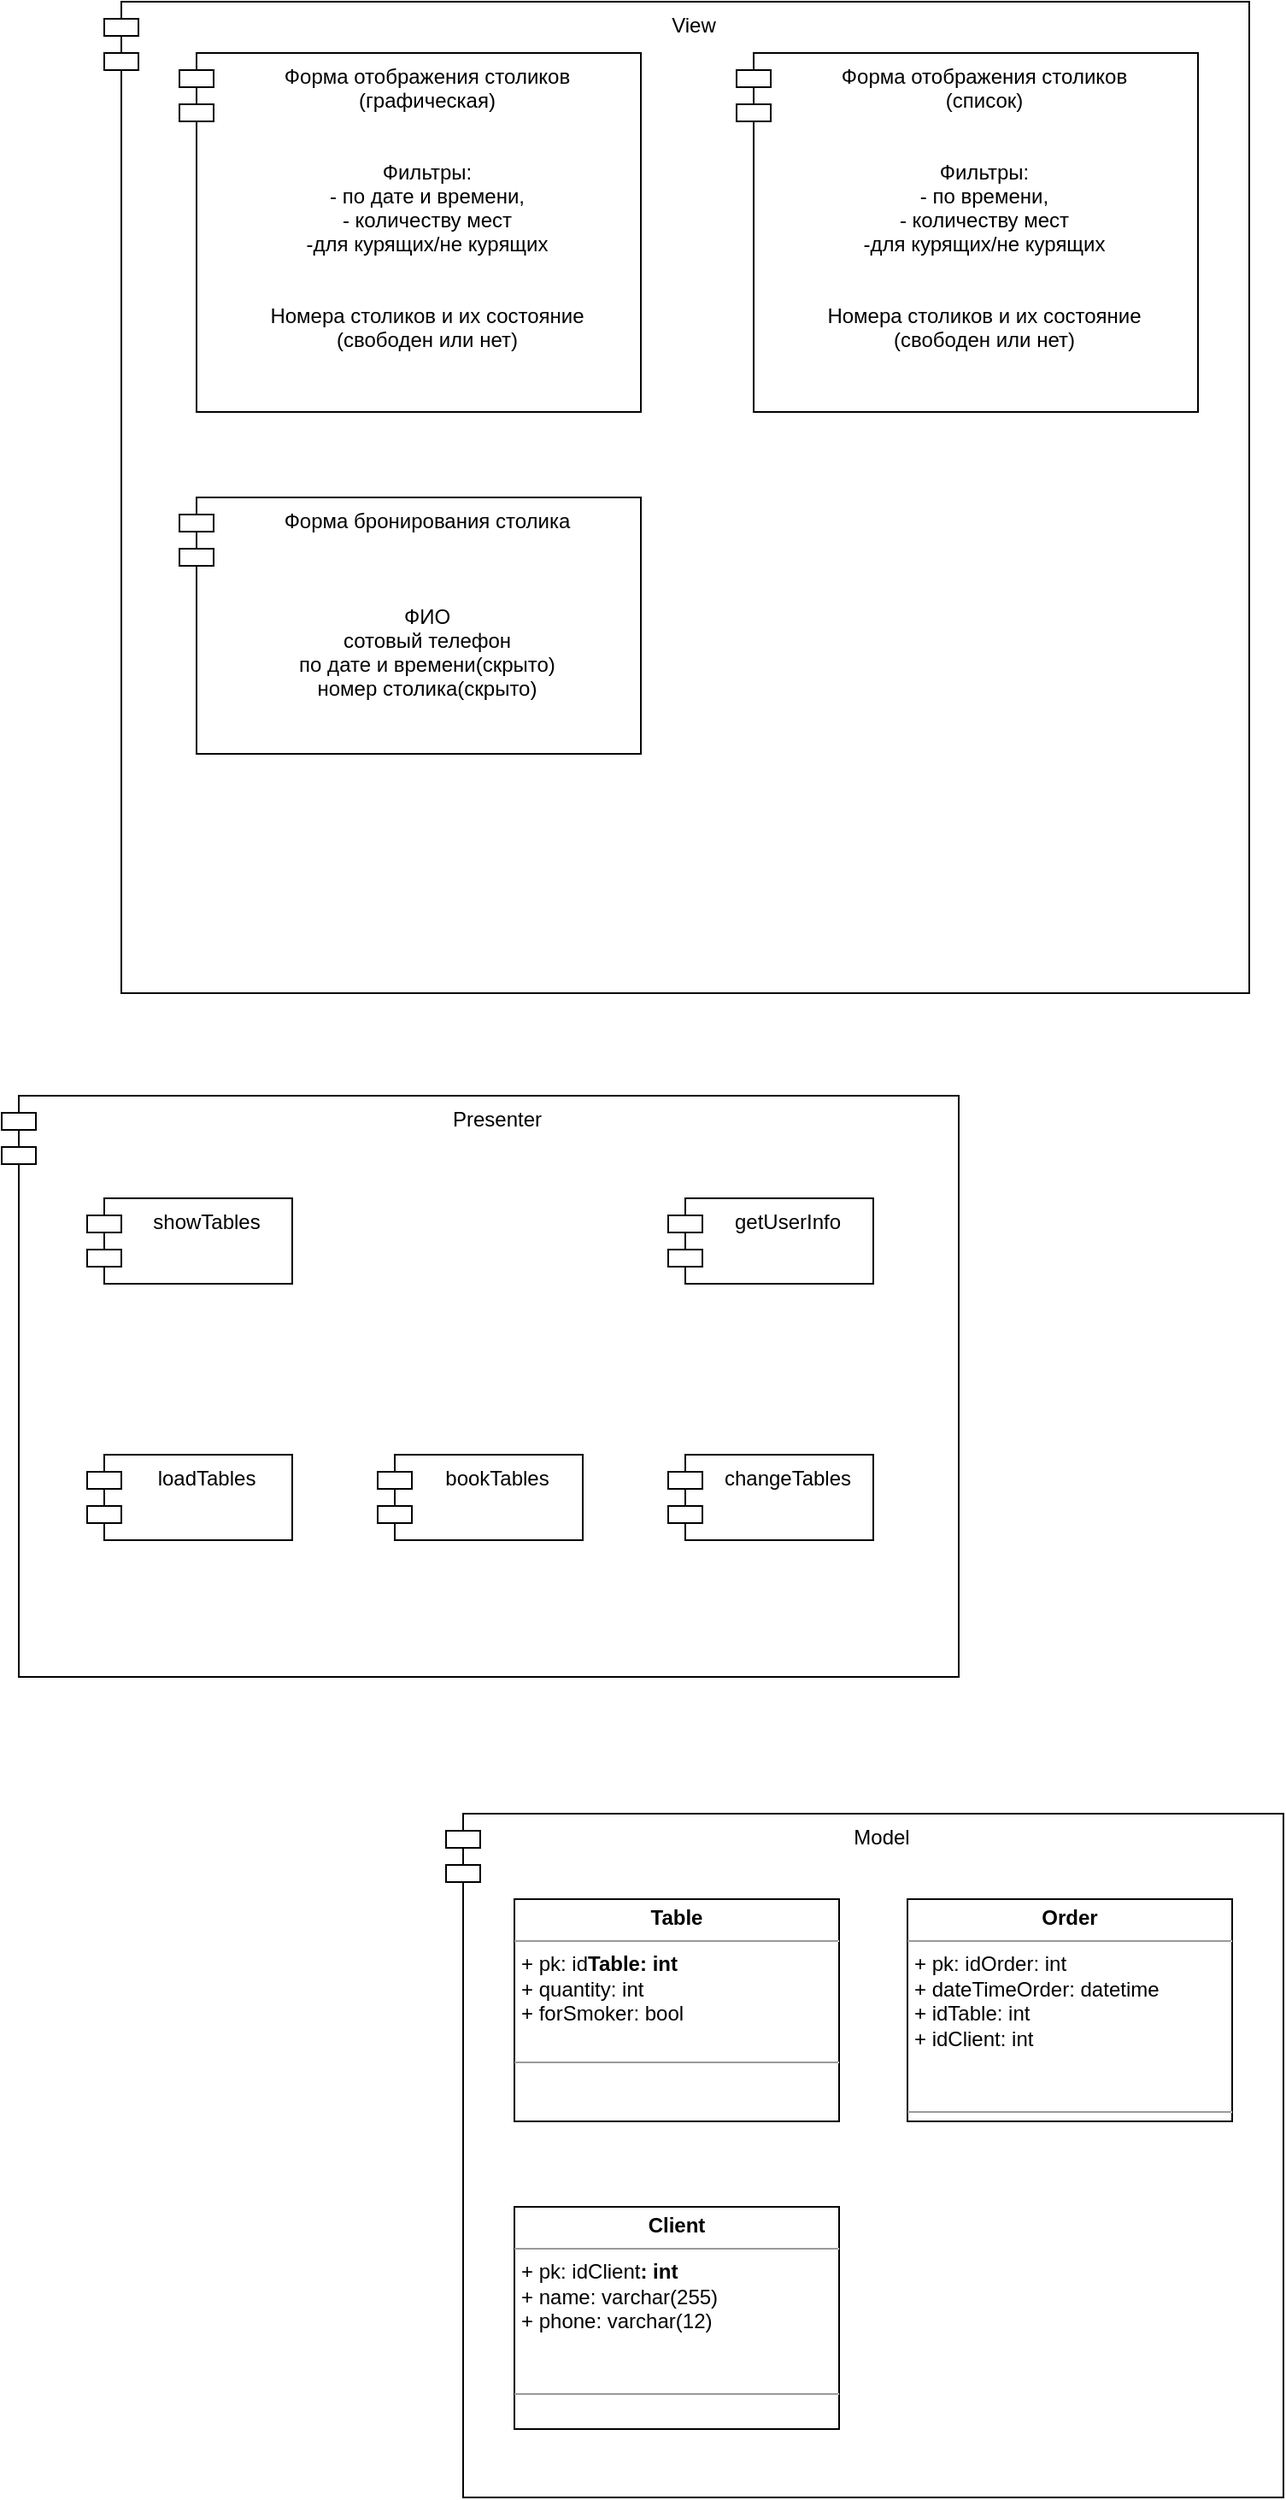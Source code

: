 <mxfile version="13.9.9" type="device"><diagram id="7eJQIwK-DXjWNjy8Pto3" name="Основная схема"><mxGraphModel dx="1086" dy="776" grid="1" gridSize="10" guides="1" tooltips="1" connect="1" arrows="1" fold="1" page="1" pageScale="1" pageWidth="827" pageHeight="1169" math="0" shadow="0"><root><mxCell id="0"/><mxCell id="1" parent="0"/><mxCell id="r2MeUaGdnn08X6kouXnT-1" value="View" style="shape=module;align=left;spacingLeft=20;align=center;verticalAlign=top;" parent="1" vertex="1"><mxGeometry x="100" y="240" width="670" height="580" as="geometry"/></mxCell><mxCell id="r2MeUaGdnn08X6kouXnT-2" value="Presenter" style="shape=module;align=left;spacingLeft=20;align=center;verticalAlign=top;" parent="1" vertex="1"><mxGeometry x="40" y="880" width="560" height="340" as="geometry"/></mxCell><mxCell id="r2MeUaGdnn08X6kouXnT-3" value="Model" style="shape=module;align=left;spacingLeft=20;align=center;verticalAlign=top;" parent="1" vertex="1"><mxGeometry x="300" y="1300" width="490" height="400" as="geometry"/></mxCell><mxCell id="r2MeUaGdnn08X6kouXnT-5" value="showTables" style="shape=module;align=left;spacingLeft=20;align=center;verticalAlign=top;" parent="1" vertex="1"><mxGeometry x="90" y="940" width="120" height="50" as="geometry"/></mxCell><mxCell id="r2MeUaGdnn08X6kouXnT-6" value="getUserInfo&#10;" style="shape=module;align=left;spacingLeft=20;align=center;verticalAlign=top;" parent="1" vertex="1"><mxGeometry x="430" y="940" width="120" height="50" as="geometry"/></mxCell><mxCell id="r2MeUaGdnn08X6kouXnT-7" value="loadTables" style="shape=module;align=left;spacingLeft=20;align=center;verticalAlign=top;" parent="1" vertex="1"><mxGeometry x="90" y="1090" width="120" height="50" as="geometry"/></mxCell><mxCell id="r2MeUaGdnn08X6kouXnT-9" value="bookTables" style="shape=module;align=left;spacingLeft=20;align=center;verticalAlign=top;" parent="1" vertex="1"><mxGeometry x="260" y="1090" width="120" height="50" as="geometry"/></mxCell><mxCell id="r2MeUaGdnn08X6kouXnT-10" value="changeTables" style="shape=module;align=left;spacingLeft=20;align=center;verticalAlign=top;" parent="1" vertex="1"><mxGeometry x="430" y="1090" width="120" height="50" as="geometry"/></mxCell><mxCell id="r2MeUaGdnn08X6kouXnT-12" value="&lt;p style=&quot;margin:0px;margin-top:4px;text-align:center;&quot;&gt;&lt;b&gt;Table&lt;/b&gt;&lt;/p&gt;&lt;hr size=&quot;1&quot;&gt;&lt;p style=&quot;margin:0px;margin-left:4px;&quot;&gt;&lt;span style=&quot;background-color: initial;&quot;&gt;+ pk: id&lt;b&gt;Table: int&lt;/b&gt;&lt;/span&gt;&lt;br&gt;&lt;/p&gt;&lt;p style=&quot;margin:0px;margin-left:4px;&quot;&gt;+ quantity: int&lt;/p&gt;&lt;p style=&quot;margin:0px;margin-left:4px;&quot;&gt;+ forSmoker: bool&lt;/p&gt;&lt;p style=&quot;margin:0px;margin-left:4px;&quot;&gt;&lt;br&gt;&lt;/p&gt;&lt;hr size=&quot;1&quot;&gt;&lt;p style=&quot;margin:0px;margin-left:4px;&quot;&gt;&lt;br&gt;&lt;/p&gt;" style="verticalAlign=top;align=left;overflow=fill;fontSize=12;fontFamily=Helvetica;html=1;" parent="1" vertex="1"><mxGeometry x="340" y="1350" width="190" height="130" as="geometry"/></mxCell><mxCell id="r2MeUaGdnn08X6kouXnT-13" value="&lt;p style=&quot;margin:0px;margin-top:4px;text-align:center;&quot;&gt;&lt;b&gt;Order&lt;/b&gt;&lt;/p&gt;&lt;hr size=&quot;1&quot;&gt;&lt;p style=&quot;margin:0px;margin-left:4px;&quot;&gt;&lt;span style=&quot;background-color: initial;&quot;&gt;+ pk: idOrder: int&lt;/span&gt;&lt;/p&gt;&lt;p style=&quot;margin:0px;margin-left:4px;&quot;&gt;&lt;span style=&quot;background-color: initial;&quot;&gt;+ dateTimeOrder: datetime&lt;/span&gt;&lt;br&gt;&lt;/p&gt;&lt;p style=&quot;margin:0px;margin-left:4px;&quot;&gt;&lt;span style=&quot;background-color: initial;&quot;&gt;+ idTable: int&lt;/span&gt;&lt;/p&gt;&lt;p style=&quot;margin:0px;margin-left:4px;&quot;&gt;&lt;span style=&quot;background-color: initial;&quot;&gt;+ idClient: int&lt;/span&gt;&lt;/p&gt;&lt;p style=&quot;margin:0px;margin-left:4px;&quot;&gt;&lt;br&gt;&lt;/p&gt;&lt;p style=&quot;margin:0px;margin-left:4px;&quot;&gt;&lt;br&gt;&lt;/p&gt;&lt;hr size=&quot;1&quot;&gt;&lt;p style=&quot;margin:0px;margin-left:4px;&quot;&gt;&lt;br&gt;&lt;/p&gt;" style="verticalAlign=top;align=left;overflow=fill;fontSize=12;fontFamily=Helvetica;html=1;" parent="1" vertex="1"><mxGeometry x="570" y="1350" width="190" height="130" as="geometry"/></mxCell><mxCell id="r2MeUaGdnn08X6kouXnT-15" value="&lt;p style=&quot;margin:0px;margin-top:4px;text-align:center;&quot;&gt;&lt;b&gt;Client&lt;/b&gt;&lt;/p&gt;&lt;hr size=&quot;1&quot;&gt;&lt;p style=&quot;margin:0px;margin-left:4px;&quot;&gt;&lt;span style=&quot;background-color: initial;&quot;&gt;+ pk: idClient&lt;b&gt;: int&lt;/b&gt;&lt;/span&gt;&lt;br&gt;&lt;/p&gt;&lt;p style=&quot;margin:0px;margin-left:4px;&quot;&gt;+ name: varchar(255)&lt;span style=&quot;background-color: initial;&quot;&gt;&amp;nbsp;&lt;/span&gt;&lt;/p&gt;&lt;p style=&quot;margin:0px;margin-left:4px;&quot;&gt;+ phone: varchar(12)&lt;/p&gt;&lt;p style=&quot;margin:0px;margin-left:4px;&quot;&gt;&lt;br&gt;&lt;/p&gt;&lt;p style=&quot;margin:0px;margin-left:4px;&quot;&gt;&lt;br&gt;&lt;/p&gt;&lt;hr size=&quot;1&quot;&gt;&lt;p style=&quot;margin:0px;margin-left:4px;&quot;&gt;&lt;br&gt;&lt;/p&gt;" style="verticalAlign=top;align=left;overflow=fill;fontSize=12;fontFamily=Helvetica;html=1;" parent="1" vertex="1"><mxGeometry x="340" y="1530" width="190" height="130" as="geometry"/></mxCell><mxCell id="r2MeUaGdnn08X6kouXnT-16" value="Форма отображения столиков&#10;(графическая)&#10;&#10;&#10;Фильтры:&#10;- по дате и времени,&#10;- количеству мест&#10;-для курящих/не курящих&#10;&#10;&#10;Номера столиков и их состояние&#10;(свободен или нет)" style="shape=module;align=left;spacingLeft=20;align=center;verticalAlign=top;" parent="1" vertex="1"><mxGeometry x="144" y="270" width="270" height="210" as="geometry"/></mxCell><mxCell id="r2MeUaGdnn08X6kouXnT-19" value="Форма отображения столиков&#10;(список)&#10;&#10;&#10;Фильтры:&#10;- по времени,&#10;- количеству мест&#10;-для курящих/не курящих&#10;&#10;&#10;Номера столиков и их состояние&#10;(свободен или нет)" style="shape=module;align=left;spacingLeft=20;align=center;verticalAlign=top;" parent="1" vertex="1"><mxGeometry x="470" y="270" width="270" height="210" as="geometry"/></mxCell><mxCell id="r2MeUaGdnn08X6kouXnT-20" value="Форма бронирования столика&#10;&#10;&#10;&#10;ФИО&#10;сотовый телефон&#10;по дате и времени(скрыто)&#10;номер столика(скрыто)" style="shape=module;align=left;spacingLeft=20;align=center;verticalAlign=top;" parent="1" vertex="1"><mxGeometry x="144" y="530" width="270" height="150" as="geometry"/></mxCell></root></mxGraphModel></diagram></mxfile>